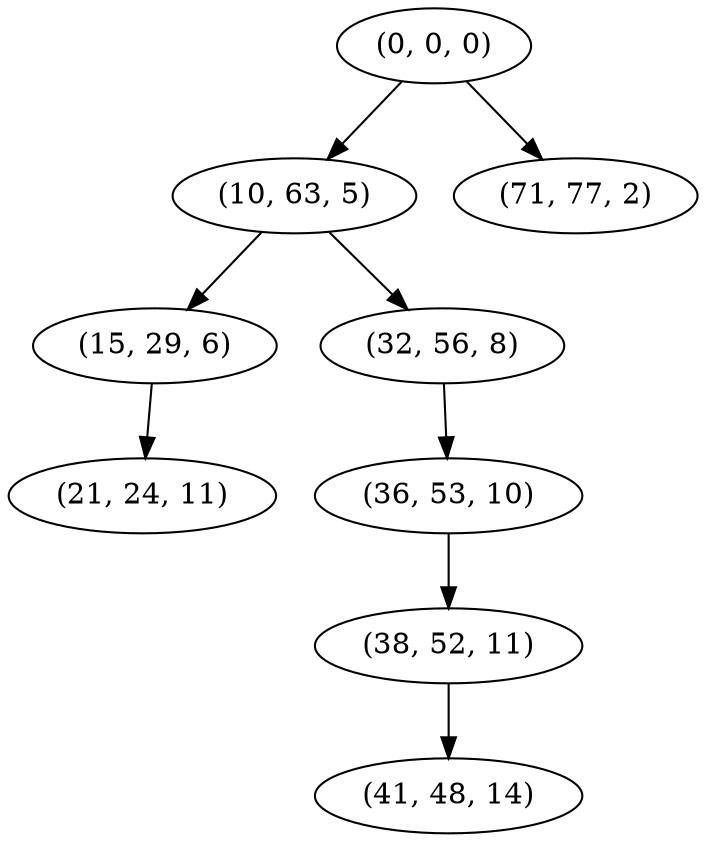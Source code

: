 digraph tree {
    "(0, 0, 0)";
    "(10, 63, 5)";
    "(15, 29, 6)";
    "(21, 24, 11)";
    "(32, 56, 8)";
    "(36, 53, 10)";
    "(38, 52, 11)";
    "(41, 48, 14)";
    "(71, 77, 2)";
    "(0, 0, 0)" -> "(10, 63, 5)";
    "(0, 0, 0)" -> "(71, 77, 2)";
    "(10, 63, 5)" -> "(15, 29, 6)";
    "(10, 63, 5)" -> "(32, 56, 8)";
    "(15, 29, 6)" -> "(21, 24, 11)";
    "(32, 56, 8)" -> "(36, 53, 10)";
    "(36, 53, 10)" -> "(38, 52, 11)";
    "(38, 52, 11)" -> "(41, 48, 14)";
}
